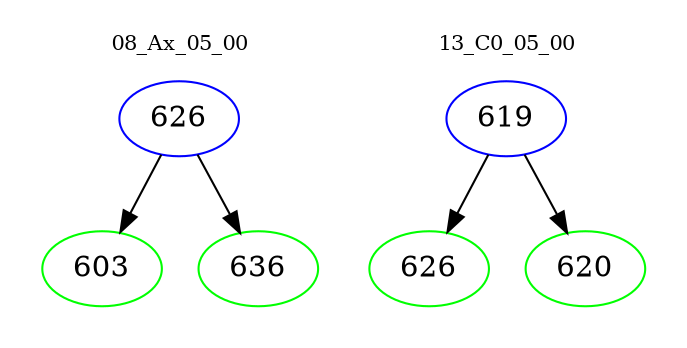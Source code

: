digraph{
subgraph cluster_0 {
color = white
label = "08_Ax_05_00";
fontsize=10;
T0_626 [label="626", color="blue"]
T0_626 -> T0_603 [color="black"]
T0_603 [label="603", color="green"]
T0_626 -> T0_636 [color="black"]
T0_636 [label="636", color="green"]
}
subgraph cluster_1 {
color = white
label = "13_C0_05_00";
fontsize=10;
T1_619 [label="619", color="blue"]
T1_619 -> T1_626 [color="black"]
T1_626 [label="626", color="green"]
T1_619 -> T1_620 [color="black"]
T1_620 [label="620", color="green"]
}
}
